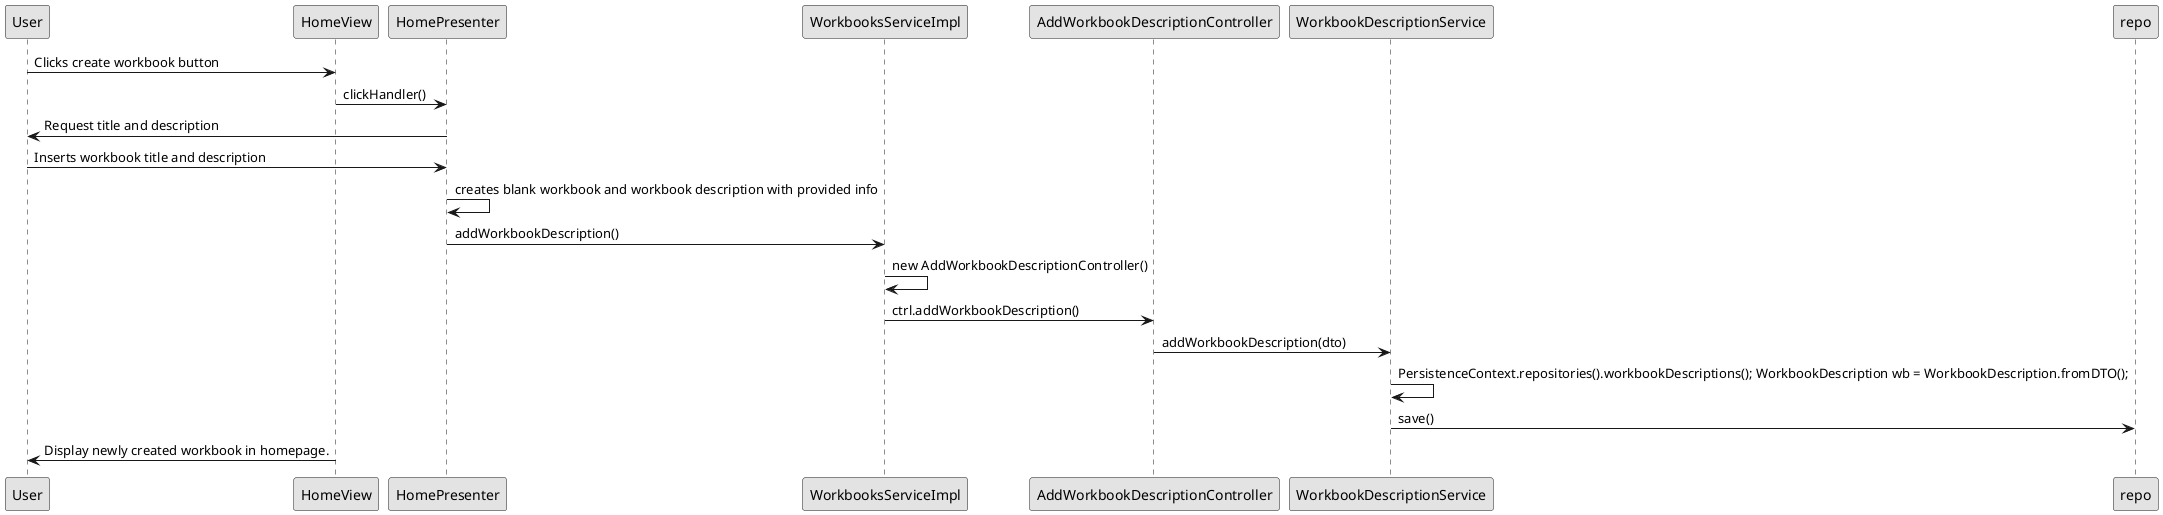 @startuml
skinparam monochrome true
skinparam shadowing false

User -> HomeView: Clicks create workbook button
HomeView -> HomePresenter: clickHandler()
HomePresenter -> User: Request title and description
User -> HomePresenter: Inserts workbook title and description
HomePresenter -> HomePresenter: creates blank workbook and workbook description with provided info
HomePresenter -> WorkbooksServiceImpl: addWorkbookDescription()
WorkbooksServiceImpl -> WorkbooksServiceImpl: new AddWorkbookDescriptionController()
WorkbooksServiceImpl -> AddWorkbookDescriptionController: ctrl.addWorkbookDescription()
AddWorkbookDescriptionController -> WorkbookDescriptionService: addWorkbookDescription(dto)
WorkbookDescriptionService -> WorkbookDescriptionService: PersistenceContext.repositories().workbookDescriptions(); WorkbookDescription wb = WorkbookDescription.fromDTO();
WorkbookDescriptionService -> repo: save()

HomeView -> User: Display newly created workbook in homepage.

@enduml